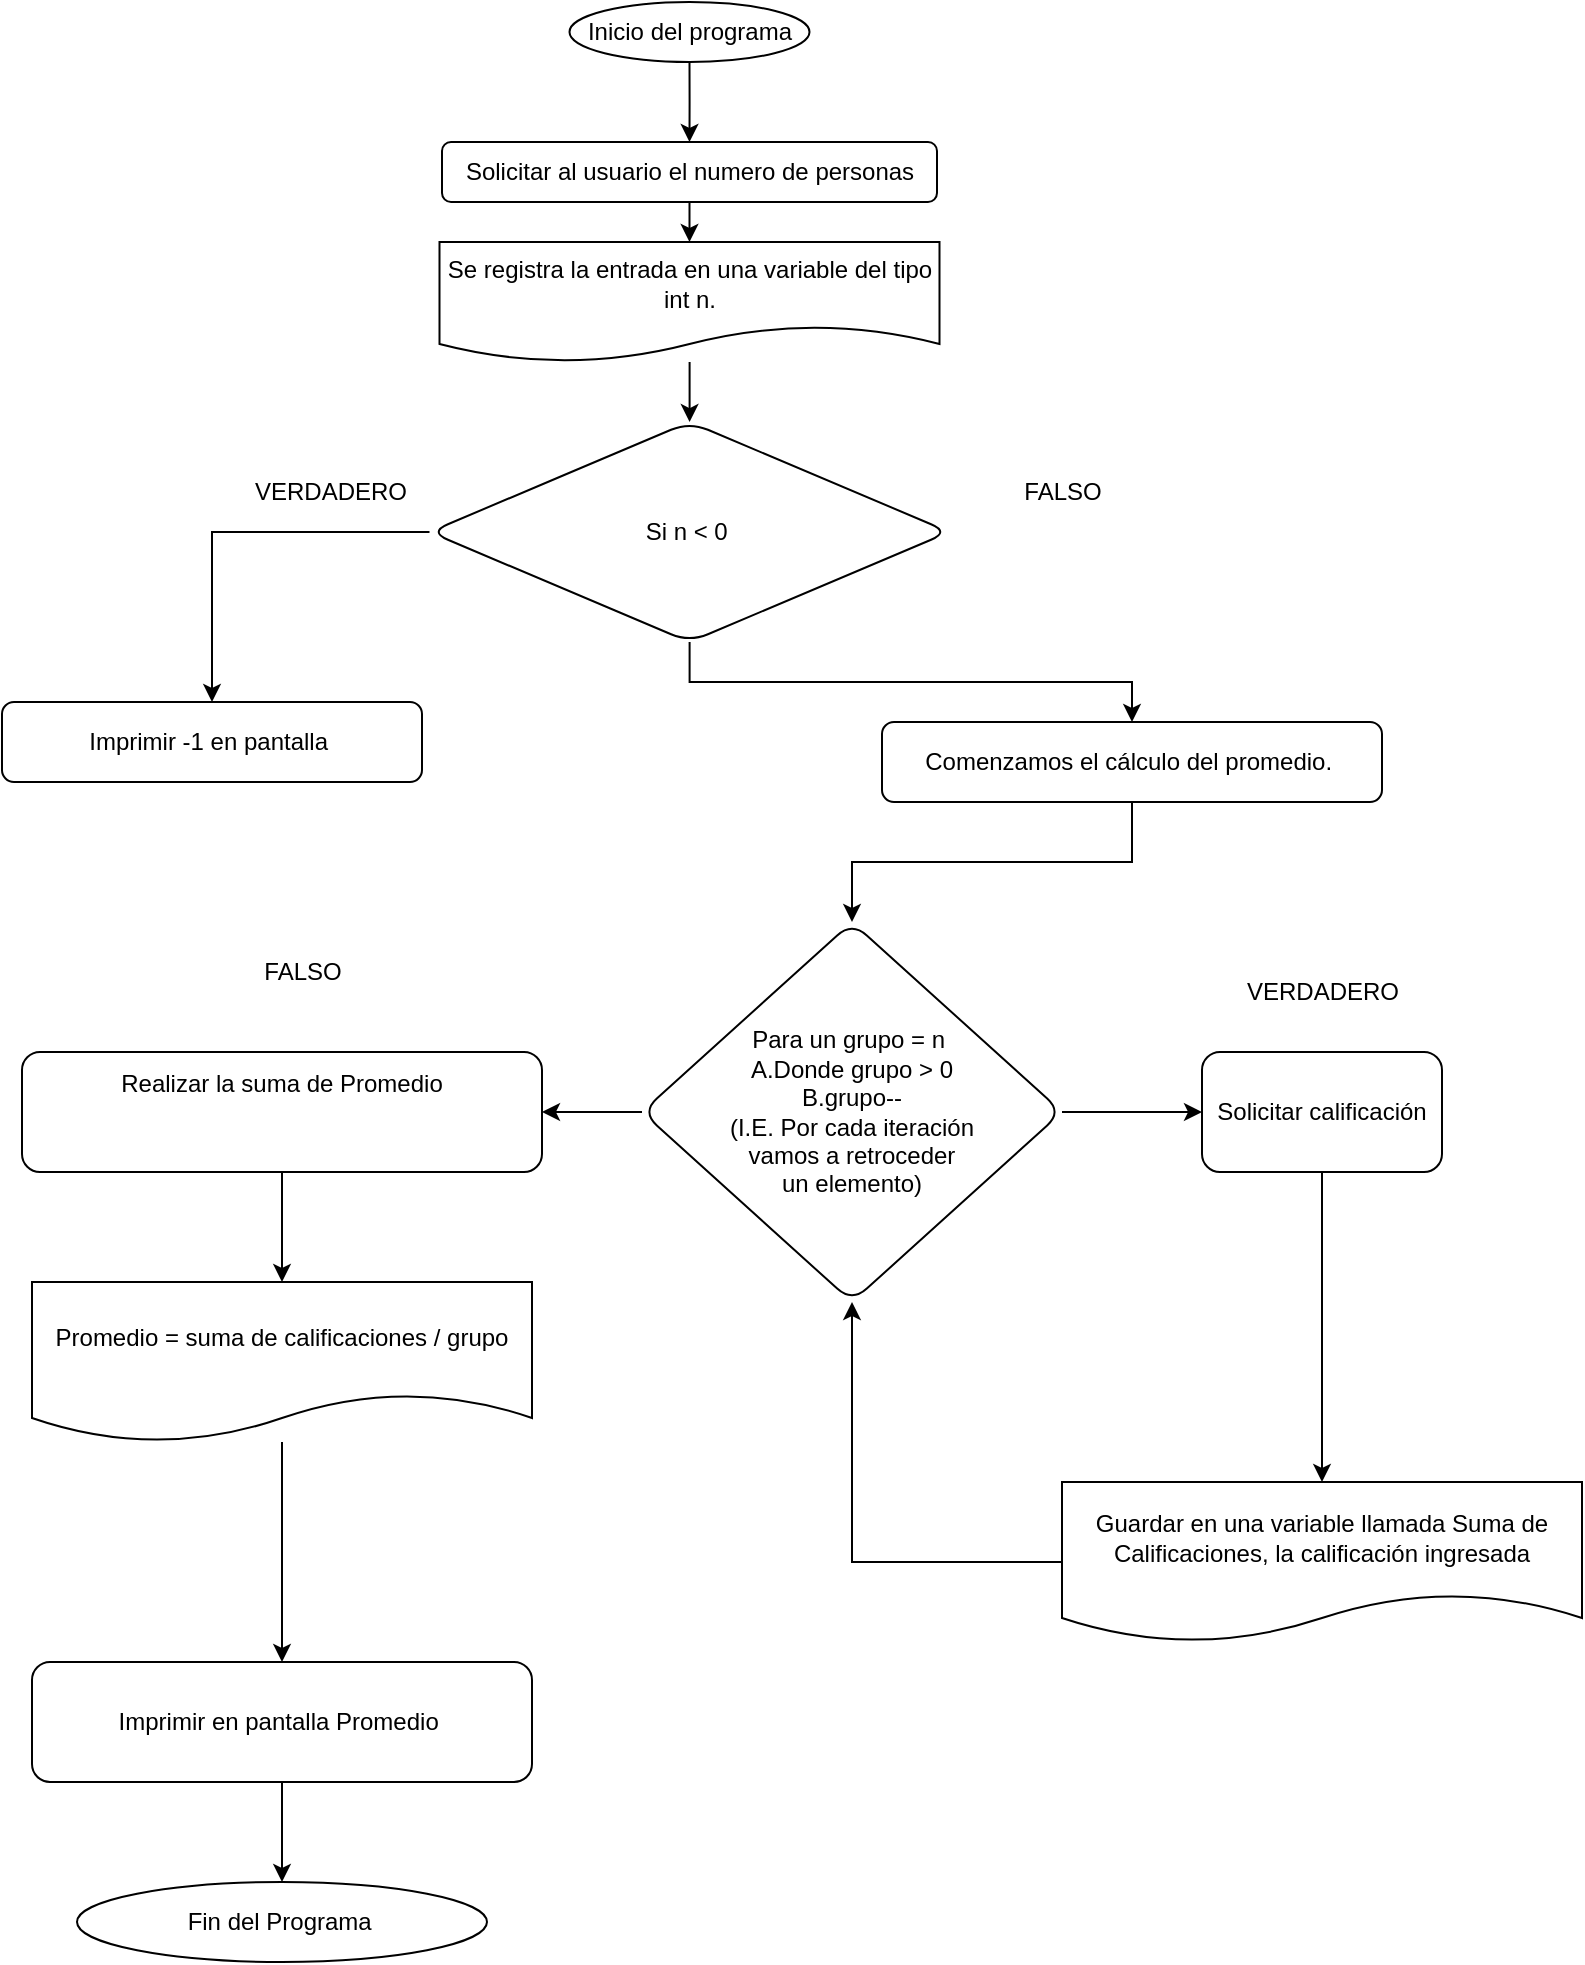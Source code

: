 <mxfile version="24.7.16">
  <diagram name="Página-1" id="abuLJBTFDbg1C9s6nDSt">
    <mxGraphModel dx="954" dy="647" grid="1" gridSize="10" guides="1" tooltips="1" connect="1" arrows="1" fold="1" page="1" pageScale="1" pageWidth="827" pageHeight="1169" math="0" shadow="0">
      <root>
        <mxCell id="0" />
        <mxCell id="1" parent="0" />
        <mxCell id="pNPqIXBsP1YfmATv3oyi-7" value="" style="edgeStyle=orthogonalEdgeStyle;rounded=0;orthogonalLoop=1;jettySize=auto;html=1;" edge="1" parent="1" source="pNPqIXBsP1YfmATv3oyi-4" target="pNPqIXBsP1YfmATv3oyi-6">
          <mxGeometry relative="1" as="geometry" />
        </mxCell>
        <mxCell id="pNPqIXBsP1YfmATv3oyi-4" value="Inicio del programa" style="ellipse;whiteSpace=wrap;html=1;" vertex="1" parent="1">
          <mxGeometry x="313.75" y="30" width="120" height="30" as="geometry" />
        </mxCell>
        <mxCell id="pNPqIXBsP1YfmATv3oyi-17" value="" style="edgeStyle=orthogonalEdgeStyle;rounded=0;orthogonalLoop=1;jettySize=auto;html=1;" edge="1" parent="1" source="pNPqIXBsP1YfmATv3oyi-6" target="pNPqIXBsP1YfmATv3oyi-16">
          <mxGeometry relative="1" as="geometry" />
        </mxCell>
        <mxCell id="pNPqIXBsP1YfmATv3oyi-6" value="Solicitar al usuario el numero de personas" style="rounded=1;whiteSpace=wrap;html=1;" vertex="1" parent="1">
          <mxGeometry x="250" y="100" width="247.5" height="30" as="geometry" />
        </mxCell>
        <mxCell id="pNPqIXBsP1YfmATv3oyi-42" value="" style="edgeStyle=orthogonalEdgeStyle;rounded=0;orthogonalLoop=1;jettySize=auto;html=1;" edge="1" parent="1" source="pNPqIXBsP1YfmATv3oyi-16" target="pNPqIXBsP1YfmATv3oyi-41">
          <mxGeometry relative="1" as="geometry" />
        </mxCell>
        <mxCell id="pNPqIXBsP1YfmATv3oyi-16" value="Se registra la entrada en una variable del tipo int n." style="shape=document;whiteSpace=wrap;html=1;boundedLbl=1;rounded=1;" vertex="1" parent="1">
          <mxGeometry x="248.75" y="150" width="250" height="60" as="geometry" />
        </mxCell>
        <mxCell id="pNPqIXBsP1YfmATv3oyi-47" value="" style="edgeStyle=orthogonalEdgeStyle;rounded=0;orthogonalLoop=1;jettySize=auto;html=1;" edge="1" parent="1" source="pNPqIXBsP1YfmATv3oyi-41" target="pNPqIXBsP1YfmATv3oyi-46">
          <mxGeometry relative="1" as="geometry" />
        </mxCell>
        <mxCell id="pNPqIXBsP1YfmATv3oyi-50" value="" style="edgeStyle=orthogonalEdgeStyle;rounded=0;orthogonalLoop=1;jettySize=auto;html=1;" edge="1" parent="1" source="pNPqIXBsP1YfmATv3oyi-41" target="pNPqIXBsP1YfmATv3oyi-49">
          <mxGeometry relative="1" as="geometry" />
        </mxCell>
        <mxCell id="pNPqIXBsP1YfmATv3oyi-41" value="Si n &amp;lt; 0&amp;nbsp;" style="rhombus;whiteSpace=wrap;html=1;rounded=1;" vertex="1" parent="1">
          <mxGeometry x="243.75" y="240" width="260" height="110" as="geometry" />
        </mxCell>
        <mxCell id="pNPqIXBsP1YfmATv3oyi-46" value="Imprimir -1 en pantalla&amp;nbsp;" style="whiteSpace=wrap;html=1;rounded=1;" vertex="1" parent="1">
          <mxGeometry x="30" y="380" width="210" height="40" as="geometry" />
        </mxCell>
        <mxCell id="pNPqIXBsP1YfmATv3oyi-48" value="VERDADERO" style="text;html=1;align=center;verticalAlign=middle;resizable=0;points=[];autosize=1;strokeColor=none;fillColor=none;" vertex="1" parent="1">
          <mxGeometry x="143.75" y="260" width="100" height="30" as="geometry" />
        </mxCell>
        <mxCell id="pNPqIXBsP1YfmATv3oyi-53" value="" style="edgeStyle=orthogonalEdgeStyle;rounded=0;orthogonalLoop=1;jettySize=auto;html=1;" edge="1" parent="1" source="pNPqIXBsP1YfmATv3oyi-49" target="pNPqIXBsP1YfmATv3oyi-52">
          <mxGeometry relative="1" as="geometry" />
        </mxCell>
        <mxCell id="pNPqIXBsP1YfmATv3oyi-49" value="Comenzamos el cálculo del promedio.&amp;nbsp;" style="whiteSpace=wrap;html=1;rounded=1;" vertex="1" parent="1">
          <mxGeometry x="470" y="390" width="250" height="40" as="geometry" />
        </mxCell>
        <mxCell id="pNPqIXBsP1YfmATv3oyi-51" value="FALSO" style="text;html=1;align=center;verticalAlign=middle;resizable=0;points=[];autosize=1;strokeColor=none;fillColor=none;" vertex="1" parent="1">
          <mxGeometry x="530" y="260" width="60" height="30" as="geometry" />
        </mxCell>
        <mxCell id="pNPqIXBsP1YfmATv3oyi-56" value="" style="edgeStyle=orthogonalEdgeStyle;rounded=0;orthogonalLoop=1;jettySize=auto;html=1;" edge="1" parent="1" source="pNPqIXBsP1YfmATv3oyi-52" target="pNPqIXBsP1YfmATv3oyi-55">
          <mxGeometry relative="1" as="geometry" />
        </mxCell>
        <mxCell id="pNPqIXBsP1YfmATv3oyi-58" value="" style="edgeStyle=orthogonalEdgeStyle;rounded=0;orthogonalLoop=1;jettySize=auto;html=1;" edge="1" parent="1" source="pNPqIXBsP1YfmATv3oyi-52" target="pNPqIXBsP1YfmATv3oyi-57">
          <mxGeometry relative="1" as="geometry" />
        </mxCell>
        <mxCell id="pNPqIXBsP1YfmATv3oyi-52" value="Para un grupo = n&amp;nbsp;&lt;div&gt;A.Donde grupo &amp;gt; 0&lt;/div&gt;&lt;div&gt;B.grupo--&lt;/div&gt;&lt;div&gt;(I.E. Por cada iteración&lt;/div&gt;&lt;div&gt;vamos a retroceder&lt;/div&gt;&lt;div&gt;un elemento)&lt;/div&gt;" style="rhombus;whiteSpace=wrap;html=1;rounded=1;" vertex="1" parent="1">
          <mxGeometry x="350" y="490" width="210" height="190" as="geometry" />
        </mxCell>
        <mxCell id="pNPqIXBsP1YfmATv3oyi-62" value="" style="edgeStyle=orthogonalEdgeStyle;rounded=0;orthogonalLoop=1;jettySize=auto;html=1;" edge="1" parent="1" source="pNPqIXBsP1YfmATv3oyi-55" target="pNPqIXBsP1YfmATv3oyi-61">
          <mxGeometry relative="1" as="geometry" />
        </mxCell>
        <mxCell id="pNPqIXBsP1YfmATv3oyi-55" value="Solicitar calificación" style="whiteSpace=wrap;html=1;rounded=1;" vertex="1" parent="1">
          <mxGeometry x="630" y="555" width="120" height="60" as="geometry" />
        </mxCell>
        <mxCell id="pNPqIXBsP1YfmATv3oyi-60" value="" style="edgeStyle=orthogonalEdgeStyle;rounded=0;orthogonalLoop=1;jettySize=auto;html=1;" edge="1" parent="1" source="pNPqIXBsP1YfmATv3oyi-65" target="pNPqIXBsP1YfmATv3oyi-59">
          <mxGeometry relative="1" as="geometry" />
        </mxCell>
        <mxCell id="pNPqIXBsP1YfmATv3oyi-57" value="Realizar la suma de Promedio&lt;div&gt;&lt;br&gt;&lt;/div&gt;&lt;div&gt;&lt;br&gt;&lt;/div&gt;" style="whiteSpace=wrap;html=1;rounded=1;" vertex="1" parent="1">
          <mxGeometry x="40" y="555" width="260" height="60" as="geometry" />
        </mxCell>
        <mxCell id="pNPqIXBsP1YfmATv3oyi-70" value="" style="edgeStyle=orthogonalEdgeStyle;rounded=0;orthogonalLoop=1;jettySize=auto;html=1;" edge="1" parent="1" source="pNPqIXBsP1YfmATv3oyi-59" target="pNPqIXBsP1YfmATv3oyi-69">
          <mxGeometry relative="1" as="geometry" />
        </mxCell>
        <mxCell id="pNPqIXBsP1YfmATv3oyi-59" value="Imprimir en pantalla Promedio&amp;nbsp;" style="whiteSpace=wrap;html=1;rounded=1;" vertex="1" parent="1">
          <mxGeometry x="45" y="860" width="250" height="60" as="geometry" />
        </mxCell>
        <mxCell id="pNPqIXBsP1YfmATv3oyi-67" value="" style="edgeStyle=orthogonalEdgeStyle;rounded=0;orthogonalLoop=1;jettySize=auto;html=1;" edge="1" parent="1" source="pNPqIXBsP1YfmATv3oyi-61" target="pNPqIXBsP1YfmATv3oyi-52">
          <mxGeometry relative="1" as="geometry">
            <Array as="points">
              <mxPoint x="455" y="810" />
            </Array>
          </mxGeometry>
        </mxCell>
        <mxCell id="pNPqIXBsP1YfmATv3oyi-61" value="Guardar en una variable llamada Suma de Calificaciones, la calificación ingresada" style="shape=document;whiteSpace=wrap;html=1;boundedLbl=1;rounded=1;" vertex="1" parent="1">
          <mxGeometry x="560" y="770" width="260" height="80" as="geometry" />
        </mxCell>
        <mxCell id="pNPqIXBsP1YfmATv3oyi-63" value="VERDADERO" style="text;html=1;align=center;verticalAlign=middle;resizable=0;points=[];autosize=1;strokeColor=none;fillColor=none;" vertex="1" parent="1">
          <mxGeometry x="640" y="510" width="100" height="30" as="geometry" />
        </mxCell>
        <mxCell id="pNPqIXBsP1YfmATv3oyi-64" value="FALSO" style="text;html=1;align=center;verticalAlign=middle;resizable=0;points=[];autosize=1;strokeColor=none;fillColor=none;" vertex="1" parent="1">
          <mxGeometry x="150" y="500" width="60" height="30" as="geometry" />
        </mxCell>
        <mxCell id="pNPqIXBsP1YfmATv3oyi-66" value="" style="edgeStyle=orthogonalEdgeStyle;rounded=0;orthogonalLoop=1;jettySize=auto;html=1;" edge="1" parent="1" source="pNPqIXBsP1YfmATv3oyi-57" target="pNPqIXBsP1YfmATv3oyi-65">
          <mxGeometry relative="1" as="geometry">
            <mxPoint x="360" y="615" as="sourcePoint" />
            <mxPoint x="354" y="830" as="targetPoint" />
          </mxGeometry>
        </mxCell>
        <mxCell id="pNPqIXBsP1YfmATv3oyi-65" value="Promedio = suma de calificaciones / grupo" style="shape=document;whiteSpace=wrap;html=1;boundedLbl=1;" vertex="1" parent="1">
          <mxGeometry x="45" y="670" width="250" height="80" as="geometry" />
        </mxCell>
        <mxCell id="pNPqIXBsP1YfmATv3oyi-69" value="Fin del Programa&amp;nbsp;" style="ellipse;whiteSpace=wrap;html=1;rounded=1;" vertex="1" parent="1">
          <mxGeometry x="67.5" y="970" width="205" height="40" as="geometry" />
        </mxCell>
      </root>
    </mxGraphModel>
  </diagram>
</mxfile>
